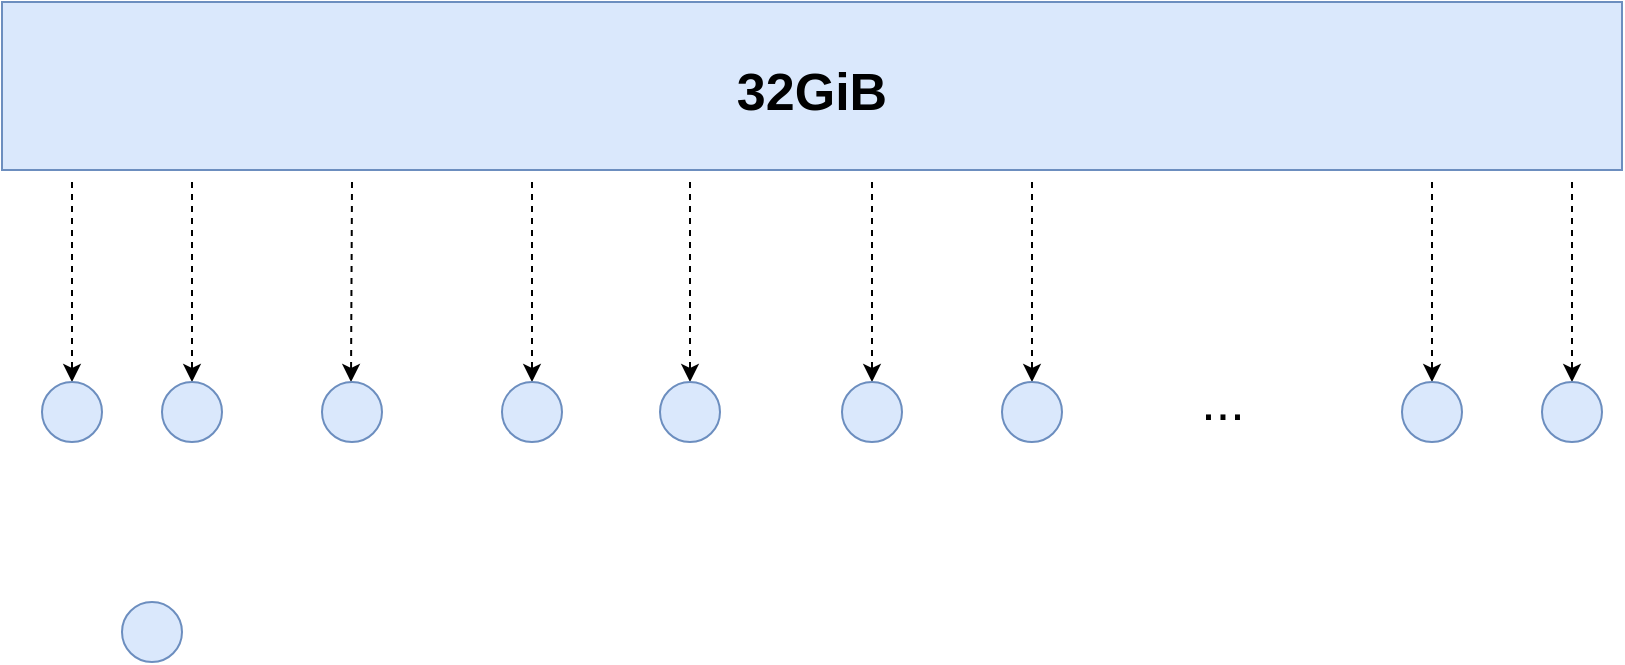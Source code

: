 <mxfile version="14.6.1" type="github">
  <diagram id="QOI_NHiEtws9kDkW665O" name="Page-1">
    <mxGraphModel dx="1214" dy="684" grid="1" gridSize="10" guides="1" tooltips="1" connect="1" arrows="1" fold="1" page="1" pageScale="1" pageWidth="827" pageHeight="1169" math="0" shadow="0">
      <root>
        <mxCell id="0" />
        <mxCell id="1" parent="0" />
        <mxCell id="VNBstO-su2Ikx6O9rJRP-15" value="" style="group" vertex="1" connectable="0" parent="1">
          <mxGeometry x="70" y="80" width="810" height="120" as="geometry" />
        </mxCell>
        <mxCell id="VNBstO-su2Ikx6O9rJRP-10" value="32GiB" style="group;fillColor=#dae8fc;strokeColor=#6c8ebf;fontStyle=1;fontSize=26;align=center;verticalAlign=middle;" vertex="1" connectable="0" parent="VNBstO-su2Ikx6O9rJRP-15">
          <mxGeometry width="810.0" height="84" as="geometry" />
        </mxCell>
        <mxCell id="VNBstO-su2Ikx6O9rJRP-37" style="edgeStyle=none;rounded=0;sketch=0;jumpStyle=none;orthogonalLoop=1;jettySize=auto;html=1;shadow=0;dashed=1;fontSize=26;startArrow=none;startFill=0;strokeColor=#000000;" edge="1" parent="1" target="VNBstO-su2Ikx6O9rJRP-19">
          <mxGeometry relative="1" as="geometry">
            <mxPoint x="105" y="170" as="sourcePoint" />
          </mxGeometry>
        </mxCell>
        <mxCell id="VNBstO-su2Ikx6O9rJRP-19" value="" style="ellipse;whiteSpace=wrap;html=1;aspect=fixed;fillColor=#dae8fc;strokeColor=#6c8ebf;" vertex="1" parent="1">
          <mxGeometry x="90" y="270" width="30" height="30" as="geometry" />
        </mxCell>
        <mxCell id="VNBstO-su2Ikx6O9rJRP-30" value="" style="ellipse;whiteSpace=wrap;html=1;aspect=fixed;fillColor=#dae8fc;strokeColor=#6c8ebf;" vertex="1" parent="1">
          <mxGeometry x="130" y="380" width="30" height="30" as="geometry" />
        </mxCell>
        <mxCell id="VNBstO-su2Ikx6O9rJRP-38" style="edgeStyle=none;rounded=0;sketch=0;jumpStyle=none;orthogonalLoop=1;jettySize=auto;html=1;shadow=0;dashed=1;fontSize=26;startArrow=none;startFill=0;strokeColor=#000000;" edge="1" parent="1" target="VNBstO-su2Ikx6O9rJRP-39">
          <mxGeometry relative="1" as="geometry">
            <mxPoint x="165" y="170" as="sourcePoint" />
          </mxGeometry>
        </mxCell>
        <mxCell id="VNBstO-su2Ikx6O9rJRP-39" value="" style="ellipse;whiteSpace=wrap;html=1;aspect=fixed;fillColor=#dae8fc;strokeColor=#6c8ebf;" vertex="1" parent="1">
          <mxGeometry x="150" y="270" width="30" height="30" as="geometry" />
        </mxCell>
        <mxCell id="VNBstO-su2Ikx6O9rJRP-40" style="edgeStyle=none;rounded=0;sketch=0;jumpStyle=none;orthogonalLoop=1;jettySize=auto;html=1;shadow=0;dashed=1;fontSize=26;startArrow=none;startFill=0;strokeColor=#000000;" edge="1" parent="1">
          <mxGeometry relative="1" as="geometry">
            <mxPoint x="245" y="170" as="sourcePoint" />
            <mxPoint x="244.5" y="270" as="targetPoint" />
          </mxGeometry>
        </mxCell>
        <mxCell id="VNBstO-su2Ikx6O9rJRP-41" value="" style="ellipse;whiteSpace=wrap;html=1;aspect=fixed;fillColor=#dae8fc;strokeColor=#6c8ebf;" vertex="1" parent="1">
          <mxGeometry x="230" y="270" width="30" height="30" as="geometry" />
        </mxCell>
        <mxCell id="VNBstO-su2Ikx6O9rJRP-42" style="edgeStyle=none;rounded=0;sketch=0;jumpStyle=none;orthogonalLoop=1;jettySize=auto;html=1;shadow=0;dashed=1;fontSize=26;startArrow=none;startFill=0;strokeColor=#000000;" edge="1" parent="1" target="VNBstO-su2Ikx6O9rJRP-43">
          <mxGeometry relative="1" as="geometry">
            <mxPoint x="414" y="170" as="sourcePoint" />
          </mxGeometry>
        </mxCell>
        <mxCell id="VNBstO-su2Ikx6O9rJRP-43" value="" style="ellipse;whiteSpace=wrap;html=1;aspect=fixed;fillColor=#dae8fc;strokeColor=#6c8ebf;" vertex="1" parent="1">
          <mxGeometry x="399" y="270" width="30" height="30" as="geometry" />
        </mxCell>
        <mxCell id="VNBstO-su2Ikx6O9rJRP-44" style="edgeStyle=none;rounded=0;sketch=0;jumpStyle=none;orthogonalLoop=1;jettySize=auto;html=1;shadow=0;dashed=1;fontSize=26;startArrow=none;startFill=0;strokeColor=#000000;" edge="1" parent="1" target="VNBstO-su2Ikx6O9rJRP-45">
          <mxGeometry relative="1" as="geometry">
            <mxPoint x="505" y="170" as="sourcePoint" />
          </mxGeometry>
        </mxCell>
        <mxCell id="VNBstO-su2Ikx6O9rJRP-45" value="" style="ellipse;whiteSpace=wrap;html=1;aspect=fixed;fillColor=#dae8fc;strokeColor=#6c8ebf;" vertex="1" parent="1">
          <mxGeometry x="490" y="270" width="30" height="30" as="geometry" />
        </mxCell>
        <mxCell id="VNBstO-su2Ikx6O9rJRP-46" style="edgeStyle=none;rounded=0;sketch=0;jumpStyle=none;orthogonalLoop=1;jettySize=auto;html=1;shadow=0;dashed=1;fontSize=26;startArrow=none;startFill=0;strokeColor=#000000;" edge="1" parent="1" target="VNBstO-su2Ikx6O9rJRP-47">
          <mxGeometry relative="1" as="geometry">
            <mxPoint x="855" y="170" as="sourcePoint" />
            <Array as="points">
              <mxPoint x="855" y="210" />
            </Array>
          </mxGeometry>
        </mxCell>
        <mxCell id="VNBstO-su2Ikx6O9rJRP-47" value="" style="ellipse;whiteSpace=wrap;html=1;aspect=fixed;fillColor=#dae8fc;strokeColor=#6c8ebf;" vertex="1" parent="1">
          <mxGeometry x="840" y="270" width="30" height="30" as="geometry" />
        </mxCell>
        <mxCell id="VNBstO-su2Ikx6O9rJRP-48" style="edgeStyle=none;rounded=0;sketch=0;jumpStyle=none;orthogonalLoop=1;jettySize=auto;html=1;shadow=0;dashed=1;fontSize=26;startArrow=none;startFill=0;strokeColor=#000000;" edge="1" parent="1" target="VNBstO-su2Ikx6O9rJRP-49">
          <mxGeometry relative="1" as="geometry">
            <mxPoint x="335" y="170" as="sourcePoint" />
          </mxGeometry>
        </mxCell>
        <mxCell id="VNBstO-su2Ikx6O9rJRP-49" value="" style="ellipse;whiteSpace=wrap;html=1;aspect=fixed;fillColor=#dae8fc;strokeColor=#6c8ebf;" vertex="1" parent="1">
          <mxGeometry x="320" y="270" width="30" height="30" as="geometry" />
        </mxCell>
        <mxCell id="VNBstO-su2Ikx6O9rJRP-50" value="..." style="text;html=1;align=center;verticalAlign=middle;resizable=0;points=[];autosize=1;strokeColor=none;fontSize=26;" vertex="1" parent="1">
          <mxGeometry x="660" y="260" width="40" height="40" as="geometry" />
        </mxCell>
        <mxCell id="VNBstO-su2Ikx6O9rJRP-51" style="edgeStyle=none;rounded=0;sketch=0;jumpStyle=none;orthogonalLoop=1;jettySize=auto;html=1;shadow=0;dashed=1;fontSize=26;startArrow=none;startFill=0;strokeColor=#000000;" edge="1" parent="1" target="VNBstO-su2Ikx6O9rJRP-52">
          <mxGeometry relative="1" as="geometry">
            <mxPoint x="585" y="170" as="sourcePoint" />
          </mxGeometry>
        </mxCell>
        <mxCell id="VNBstO-su2Ikx6O9rJRP-52" value="" style="ellipse;whiteSpace=wrap;html=1;aspect=fixed;fillColor=#dae8fc;strokeColor=#6c8ebf;" vertex="1" parent="1">
          <mxGeometry x="570" y="270" width="30" height="30" as="geometry" />
        </mxCell>
        <mxCell id="VNBstO-su2Ikx6O9rJRP-53" style="edgeStyle=none;rounded=0;sketch=0;jumpStyle=none;orthogonalLoop=1;jettySize=auto;html=1;shadow=0;dashed=1;fontSize=26;startArrow=none;startFill=0;strokeColor=#000000;" edge="1" parent="1" target="VNBstO-su2Ikx6O9rJRP-54">
          <mxGeometry relative="1" as="geometry">
            <mxPoint x="785" y="170" as="sourcePoint" />
          </mxGeometry>
        </mxCell>
        <mxCell id="VNBstO-su2Ikx6O9rJRP-54" value="" style="ellipse;whiteSpace=wrap;html=1;aspect=fixed;fillColor=#dae8fc;strokeColor=#6c8ebf;" vertex="1" parent="1">
          <mxGeometry x="770" y="270" width="30" height="30" as="geometry" />
        </mxCell>
      </root>
    </mxGraphModel>
  </diagram>
</mxfile>
